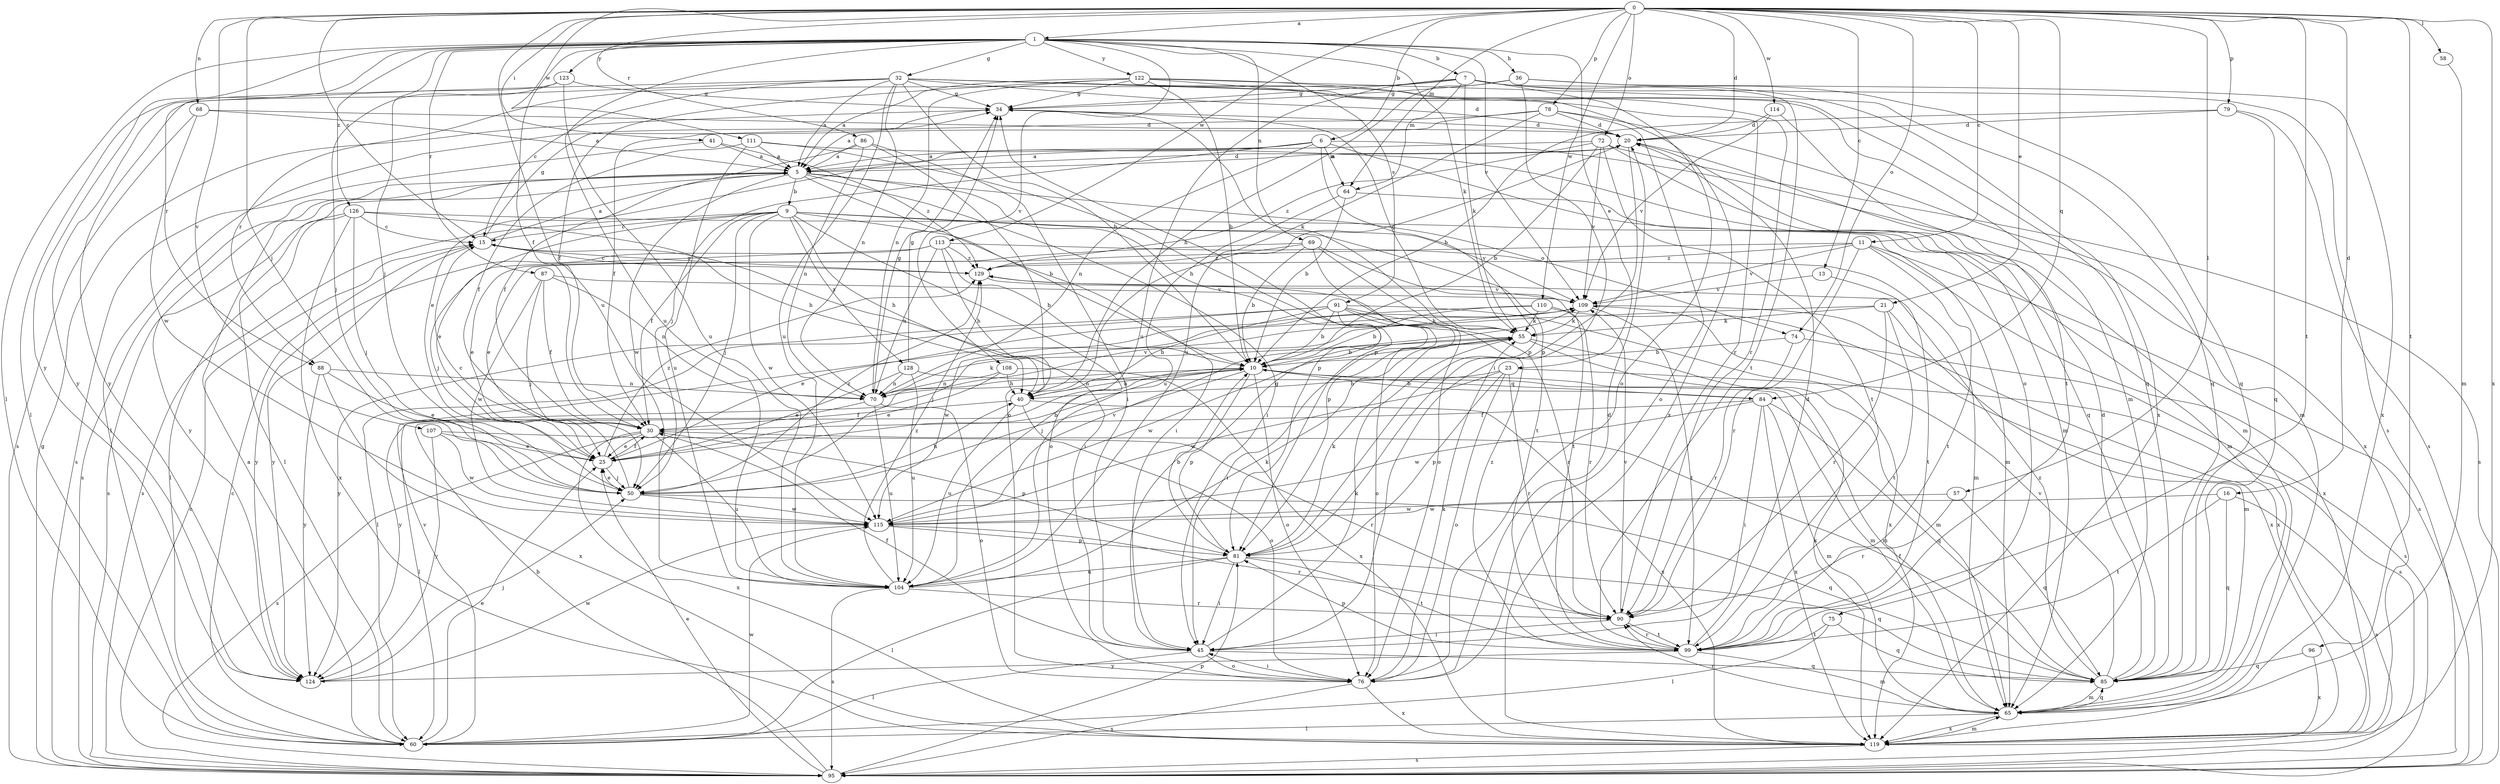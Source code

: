 strict digraph  {
0;
1;
5;
6;
7;
9;
10;
11;
13;
15;
16;
20;
21;
23;
25;
30;
32;
34;
36;
40;
41;
45;
50;
55;
57;
58;
60;
64;
65;
68;
69;
70;
72;
74;
75;
76;
78;
79;
81;
84;
85;
86;
87;
88;
90;
91;
95;
96;
99;
104;
107;
108;
109;
110;
111;
113;
114;
115;
119;
122;
123;
124;
126;
128;
129;
0 -> 1  [label=a];
0 -> 6  [label=b];
0 -> 11  [label=c];
0 -> 13  [label=c];
0 -> 15  [label=c];
0 -> 16  [label=d];
0 -> 20  [label=d];
0 -> 21  [label=e];
0 -> 41  [label=i];
0 -> 50  [label=j];
0 -> 57  [label=l];
0 -> 58  [label=l];
0 -> 64  [label=m];
0 -> 68  [label=n];
0 -> 72  [label=o];
0 -> 74  [label=o];
0 -> 78  [label=p];
0 -> 79  [label=p];
0 -> 84  [label=q];
0 -> 86  [label=r];
0 -> 96  [label=t];
0 -> 99  [label=t];
0 -> 104  [label=u];
0 -> 107  [label=v];
0 -> 110  [label=w];
0 -> 111  [label=w];
0 -> 113  [label=w];
0 -> 114  [label=w];
0 -> 119  [label=x];
1 -> 7  [label=b];
1 -> 23  [label=e];
1 -> 30  [label=f];
1 -> 32  [label=g];
1 -> 36  [label=h];
1 -> 50  [label=j];
1 -> 55  [label=k];
1 -> 60  [label=l];
1 -> 69  [label=n];
1 -> 87  [label=r];
1 -> 88  [label=r];
1 -> 91  [label=s];
1 -> 104  [label=u];
1 -> 108  [label=v];
1 -> 109  [label=v];
1 -> 122  [label=y];
1 -> 123  [label=y];
1 -> 124  [label=y];
1 -> 126  [label=z];
5 -> 9  [label=b];
5 -> 10  [label=b];
5 -> 20  [label=d];
5 -> 45  [label=i];
5 -> 60  [label=l];
5 -> 74  [label=o];
5 -> 81  [label=p];
5 -> 95  [label=s];
5 -> 115  [label=w];
5 -> 124  [label=y];
6 -> 5  [label=a];
6 -> 25  [label=e];
6 -> 50  [label=j];
6 -> 64  [label=m];
6 -> 70  [label=n];
6 -> 75  [label=o];
6 -> 81  [label=p];
6 -> 119  [label=x];
7 -> 34  [label=g];
7 -> 55  [label=k];
7 -> 64  [label=m];
7 -> 76  [label=o];
7 -> 88  [label=r];
7 -> 95  [label=s];
7 -> 99  [label=t];
7 -> 104  [label=u];
7 -> 119  [label=x];
9 -> 15  [label=c];
9 -> 25  [label=e];
9 -> 30  [label=f];
9 -> 40  [label=h];
9 -> 45  [label=i];
9 -> 50  [label=j];
9 -> 76  [label=o];
9 -> 95  [label=s];
9 -> 99  [label=t];
9 -> 109  [label=v];
9 -> 115  [label=w];
9 -> 128  [label=z];
10 -> 40  [label=h];
10 -> 50  [label=j];
10 -> 65  [label=m];
10 -> 70  [label=n];
10 -> 76  [label=o];
10 -> 81  [label=p];
10 -> 84  [label=q];
10 -> 124  [label=y];
11 -> 25  [label=e];
11 -> 90  [label=r];
11 -> 95  [label=s];
11 -> 99  [label=t];
11 -> 109  [label=v];
11 -> 119  [label=x];
11 -> 129  [label=z];
13 -> 99  [label=t];
13 -> 109  [label=v];
15 -> 5  [label=a];
15 -> 34  [label=g];
15 -> 45  [label=i];
15 -> 124  [label=y];
15 -> 129  [label=z];
16 -> 85  [label=q];
16 -> 95  [label=s];
16 -> 99  [label=t];
16 -> 115  [label=w];
20 -> 5  [label=a];
20 -> 40  [label=h];
20 -> 65  [label=m];
20 -> 81  [label=p];
21 -> 50  [label=j];
21 -> 55  [label=k];
21 -> 65  [label=m];
21 -> 90  [label=r];
21 -> 99  [label=t];
23 -> 40  [label=h];
23 -> 76  [label=o];
23 -> 81  [label=p];
23 -> 90  [label=r];
23 -> 95  [label=s];
23 -> 115  [label=w];
25 -> 10  [label=b];
25 -> 30  [label=f];
25 -> 50  [label=j];
25 -> 129  [label=z];
30 -> 25  [label=e];
30 -> 81  [label=p];
30 -> 95  [label=s];
30 -> 104  [label=u];
30 -> 119  [label=x];
32 -> 5  [label=a];
32 -> 10  [label=b];
32 -> 15  [label=c];
32 -> 20  [label=d];
32 -> 34  [label=g];
32 -> 60  [label=l];
32 -> 65  [label=m];
32 -> 70  [label=n];
32 -> 85  [label=q];
32 -> 90  [label=r];
32 -> 104  [label=u];
32 -> 124  [label=y];
34 -> 20  [label=d];
34 -> 55  [label=k];
34 -> 60  [label=l];
36 -> 34  [label=g];
36 -> 40  [label=h];
36 -> 45  [label=i];
36 -> 85  [label=q];
36 -> 119  [label=x];
40 -> 30  [label=f];
40 -> 76  [label=o];
40 -> 104  [label=u];
40 -> 119  [label=x];
41 -> 5  [label=a];
41 -> 95  [label=s];
41 -> 129  [label=z];
45 -> 30  [label=f];
45 -> 34  [label=g];
45 -> 55  [label=k];
45 -> 60  [label=l];
45 -> 76  [label=o];
45 -> 85  [label=q];
50 -> 15  [label=c];
50 -> 25  [label=e];
50 -> 40  [label=h];
50 -> 85  [label=q];
50 -> 115  [label=w];
50 -> 129  [label=z];
55 -> 10  [label=b];
55 -> 34  [label=g];
55 -> 65  [label=m];
55 -> 115  [label=w];
55 -> 119  [label=x];
57 -> 85  [label=q];
57 -> 90  [label=r];
57 -> 115  [label=w];
58 -> 65  [label=m];
60 -> 5  [label=a];
60 -> 15  [label=c];
60 -> 25  [label=e];
60 -> 109  [label=v];
60 -> 115  [label=w];
64 -> 10  [label=b];
64 -> 65  [label=m];
64 -> 104  [label=u];
65 -> 60  [label=l];
65 -> 85  [label=q];
65 -> 90  [label=r];
65 -> 119  [label=x];
68 -> 5  [label=a];
68 -> 20  [label=d];
68 -> 95  [label=s];
68 -> 115  [label=w];
69 -> 10  [label=b];
69 -> 25  [label=e];
69 -> 76  [label=o];
69 -> 81  [label=p];
69 -> 99  [label=t];
69 -> 129  [label=z];
70 -> 34  [label=g];
70 -> 55  [label=k];
70 -> 60  [label=l];
70 -> 76  [label=o];
70 -> 104  [label=u];
70 -> 109  [label=v];
72 -> 5  [label=a];
72 -> 10  [label=b];
72 -> 85  [label=q];
72 -> 95  [label=s];
72 -> 99  [label=t];
72 -> 109  [label=v];
72 -> 129  [label=z];
74 -> 10  [label=b];
74 -> 90  [label=r];
74 -> 95  [label=s];
75 -> 60  [label=l];
75 -> 85  [label=q];
75 -> 99  [label=t];
76 -> 20  [label=d];
76 -> 45  [label=i];
76 -> 55  [label=k];
76 -> 95  [label=s];
76 -> 119  [label=x];
78 -> 5  [label=a];
78 -> 20  [label=d];
78 -> 30  [label=f];
78 -> 65  [label=m];
78 -> 76  [label=o];
78 -> 104  [label=u];
79 -> 10  [label=b];
79 -> 20  [label=d];
79 -> 85  [label=q];
79 -> 95  [label=s];
81 -> 10  [label=b];
81 -> 45  [label=i];
81 -> 55  [label=k];
81 -> 60  [label=l];
81 -> 85  [label=q];
81 -> 99  [label=t];
81 -> 104  [label=u];
84 -> 10  [label=b];
84 -> 30  [label=f];
84 -> 45  [label=i];
84 -> 65  [label=m];
84 -> 85  [label=q];
84 -> 115  [label=w];
84 -> 119  [label=x];
85 -> 20  [label=d];
85 -> 30  [label=f];
85 -> 65  [label=m];
85 -> 109  [label=v];
85 -> 129  [label=z];
86 -> 5  [label=a];
86 -> 30  [label=f];
86 -> 45  [label=i];
86 -> 70  [label=n];
86 -> 76  [label=o];
87 -> 30  [label=f];
87 -> 50  [label=j];
87 -> 70  [label=n];
87 -> 109  [label=v];
87 -> 115  [label=w];
88 -> 25  [label=e];
88 -> 70  [label=n];
88 -> 119  [label=x];
88 -> 124  [label=y];
90 -> 45  [label=i];
90 -> 99  [label=t];
90 -> 109  [label=v];
91 -> 10  [label=b];
91 -> 40  [label=h];
91 -> 45  [label=i];
91 -> 55  [label=k];
91 -> 60  [label=l];
91 -> 76  [label=o];
91 -> 90  [label=r];
91 -> 119  [label=x];
91 -> 124  [label=y];
95 -> 10  [label=b];
95 -> 15  [label=c];
95 -> 25  [label=e];
95 -> 34  [label=g];
95 -> 81  [label=p];
96 -> 85  [label=q];
96 -> 119  [label=x];
99 -> 20  [label=d];
99 -> 65  [label=m];
99 -> 81  [label=p];
99 -> 90  [label=r];
99 -> 124  [label=y];
99 -> 129  [label=z];
104 -> 55  [label=k];
104 -> 90  [label=r];
104 -> 95  [label=s];
104 -> 129  [label=z];
107 -> 25  [label=e];
107 -> 90  [label=r];
107 -> 115  [label=w];
107 -> 124  [label=y];
108 -> 25  [label=e];
108 -> 40  [label=h];
108 -> 70  [label=n];
108 -> 119  [label=x];
109 -> 55  [label=k];
109 -> 99  [label=t];
109 -> 115  [label=w];
109 -> 119  [label=x];
110 -> 10  [label=b];
110 -> 25  [label=e];
110 -> 55  [label=k];
110 -> 90  [label=r];
110 -> 119  [label=x];
111 -> 5  [label=a];
111 -> 30  [label=f];
111 -> 65  [label=m];
111 -> 81  [label=p];
111 -> 104  [label=u];
113 -> 10  [label=b];
113 -> 40  [label=h];
113 -> 50  [label=j];
113 -> 65  [label=m];
113 -> 70  [label=n];
113 -> 124  [label=y];
113 -> 129  [label=z];
114 -> 20  [label=d];
114 -> 99  [label=t];
114 -> 109  [label=v];
115 -> 81  [label=p];
115 -> 90  [label=r];
115 -> 109  [label=v];
119 -> 65  [label=m];
119 -> 95  [label=s];
122 -> 5  [label=a];
122 -> 10  [label=b];
122 -> 30  [label=f];
122 -> 34  [label=g];
122 -> 70  [label=n];
122 -> 85  [label=q];
122 -> 90  [label=r];
122 -> 119  [label=x];
123 -> 34  [label=g];
123 -> 50  [label=j];
123 -> 104  [label=u];
123 -> 124  [label=y];
124 -> 50  [label=j];
124 -> 115  [label=w];
126 -> 15  [label=c];
126 -> 40  [label=h];
126 -> 50  [label=j];
126 -> 60  [label=l];
126 -> 65  [label=m];
126 -> 95  [label=s];
126 -> 119  [label=x];
128 -> 25  [label=e];
128 -> 34  [label=g];
128 -> 65  [label=m];
128 -> 70  [label=n];
128 -> 104  [label=u];
129 -> 15  [label=c];
129 -> 109  [label=v];
}
